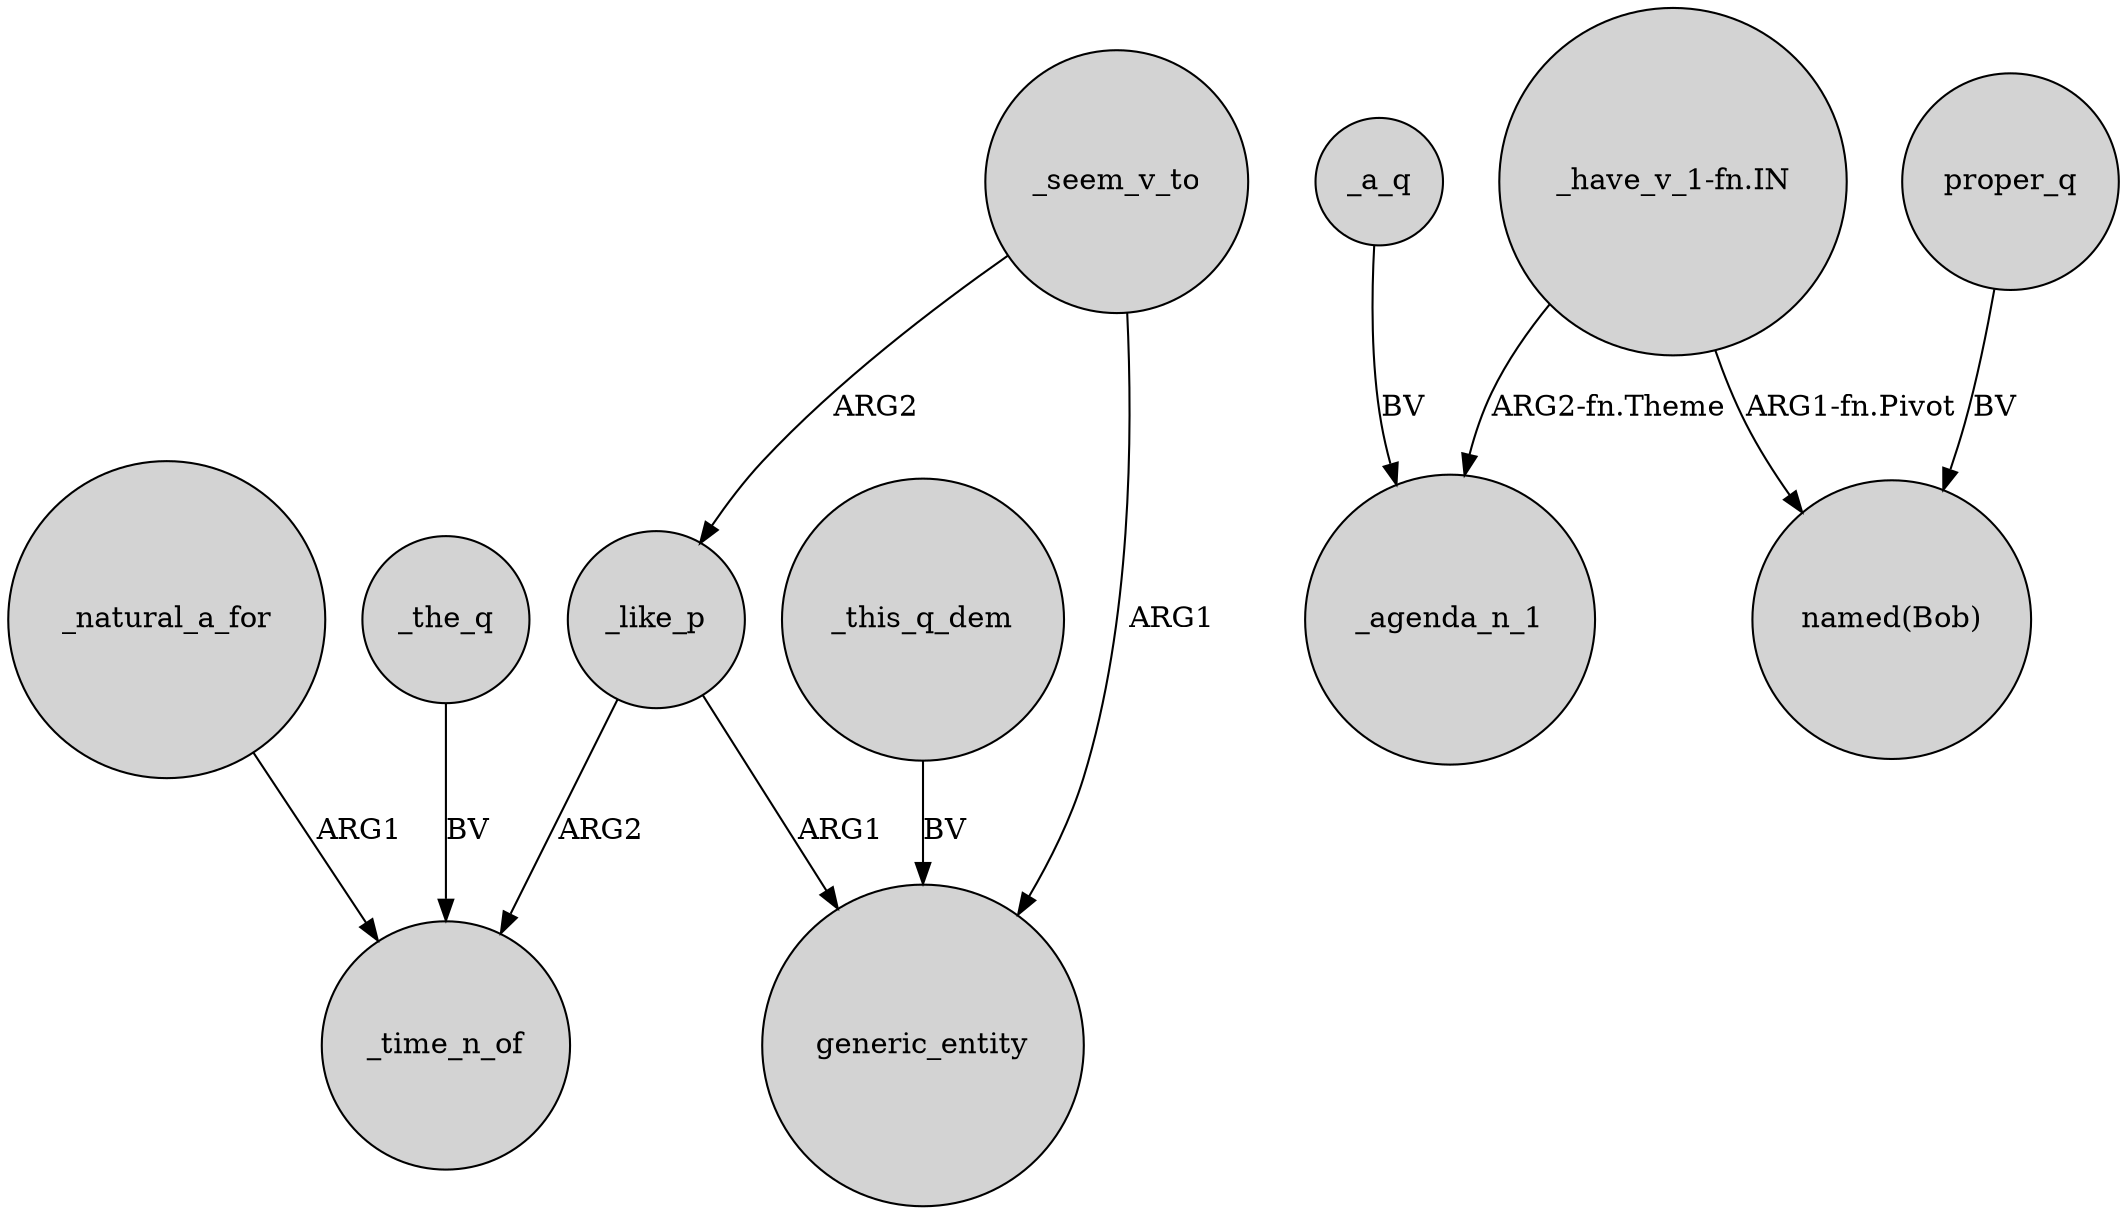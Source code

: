 digraph {
	node [shape=circle style=filled]
	_like_p -> _time_n_of [label=ARG2]
	_the_q -> _time_n_of [label=BV]
	_natural_a_for -> _time_n_of [label=ARG1]
	_this_q_dem -> generic_entity [label=BV]
	_seem_v_to -> _like_p [label=ARG2]
	_seem_v_to -> generic_entity [label=ARG1]
	_a_q -> _agenda_n_1 [label=BV]
	_like_p -> generic_entity [label=ARG1]
	"_have_v_1-fn.IN" -> _agenda_n_1 [label="ARG2-fn.Theme"]
	proper_q -> "named(Bob)" [label=BV]
	"_have_v_1-fn.IN" -> "named(Bob)" [label="ARG1-fn.Pivot"]
}
